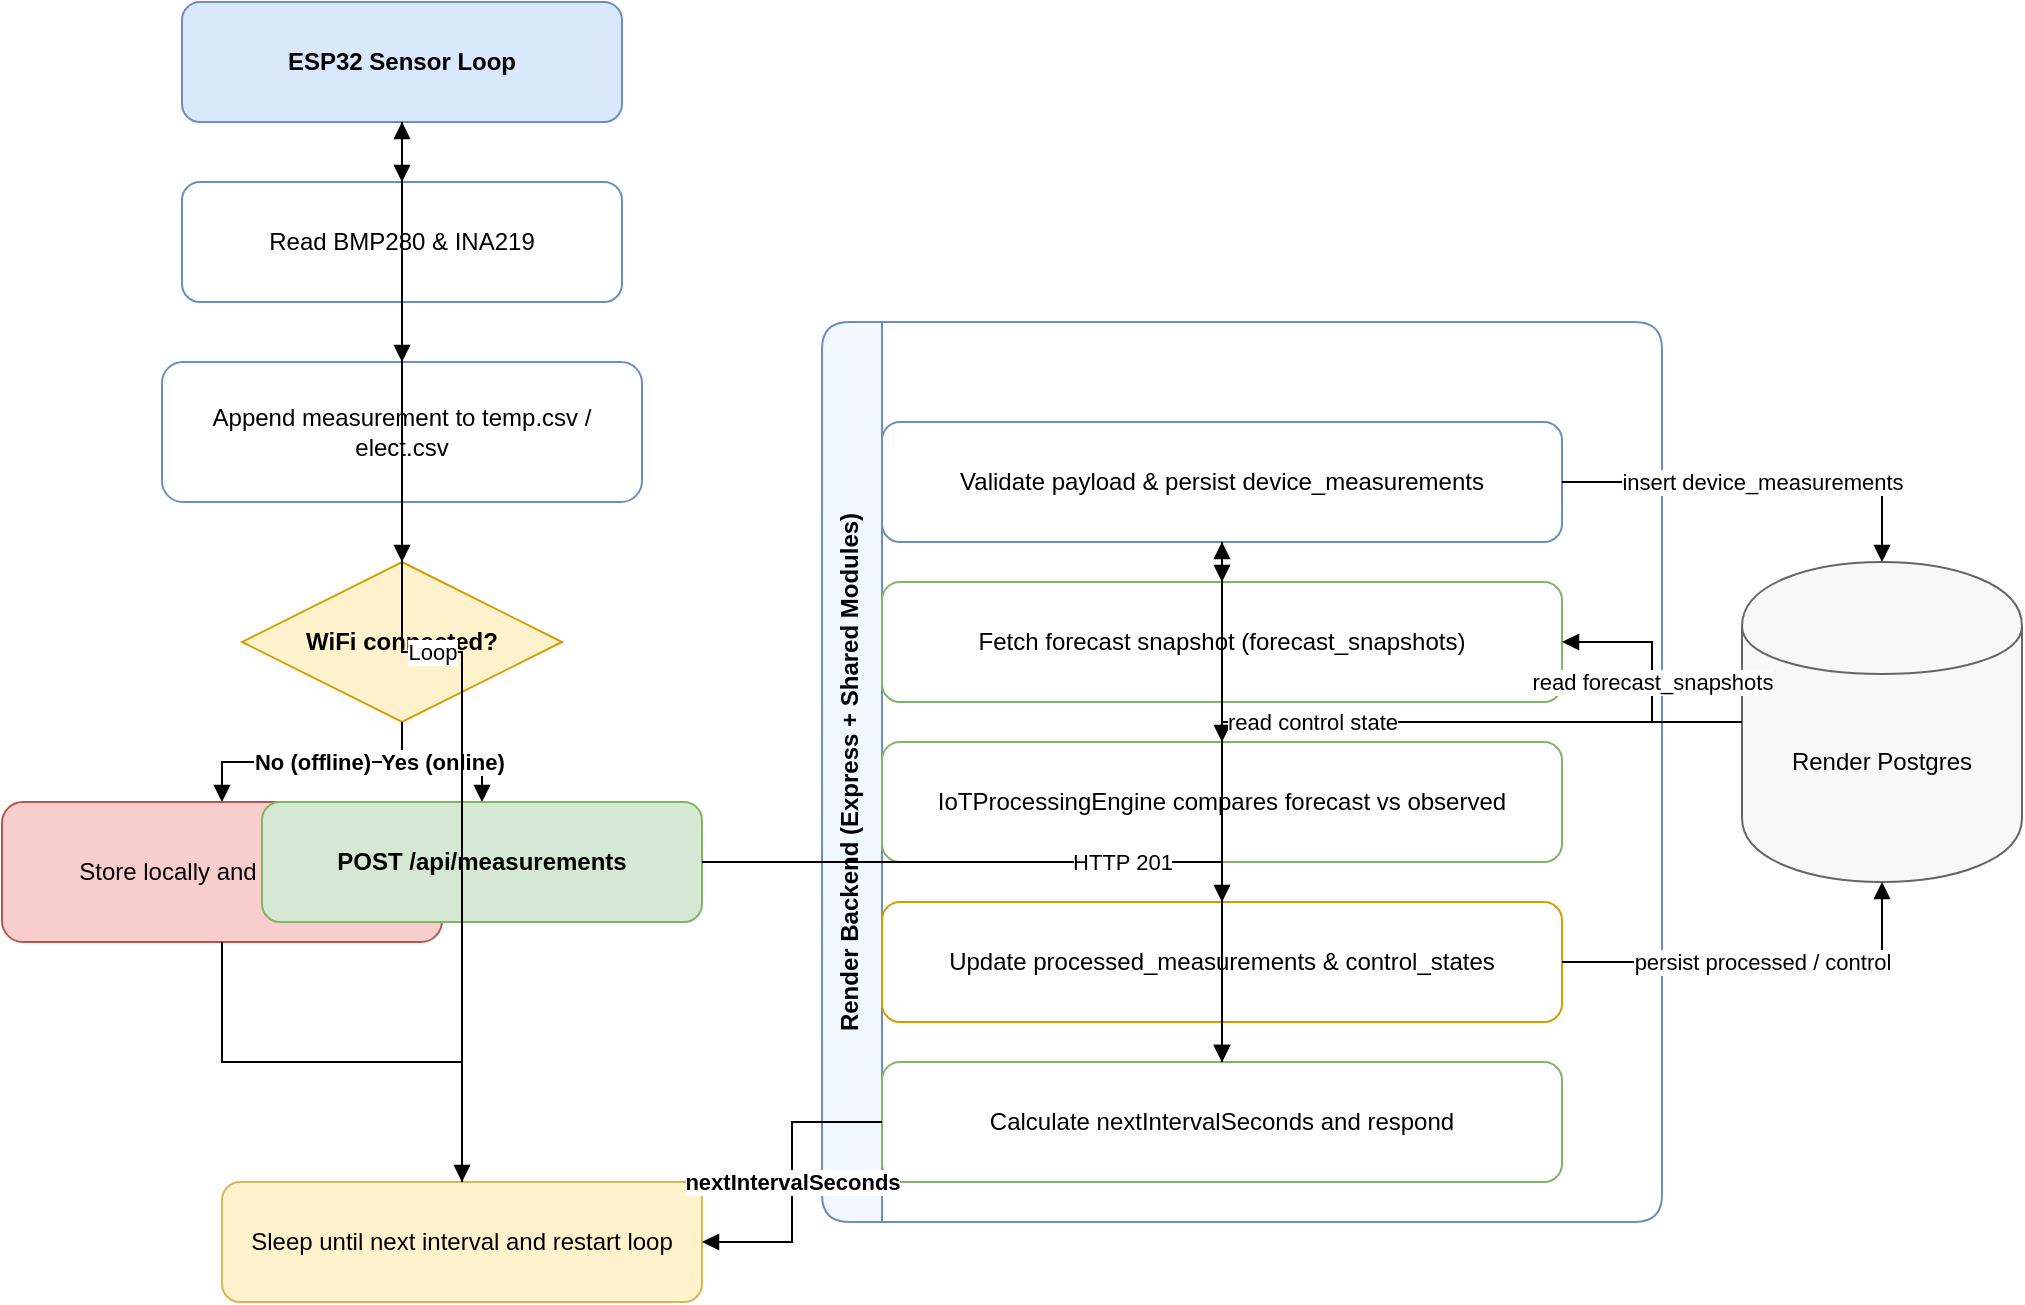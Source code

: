 <mxfile>
    <diagram id="operational-flow" name="Operational Flow" compressed="false">
        <mxGraphModel dx="735" dy="716" grid="1" gridSize="10" guides="1" tooltips="1" connect="1" arrows="1" fold="1" page="1" pageScale="1" pageWidth="1400" pageHeight="900" background="#FFFFFF" math="0" shadow="0">
            <root>
                <mxCell id="0"/>
                <mxCell id="1" parent="0"/>
                <mxCell id="2" value="ESP32 Sensor Loop" style="rounded=1;whiteSpace=wrap;html=1;fillColor=#dae8fc;strokeColor=#6c8ebf;fontStyle=1" parent="1" vertex="1">
                    <mxGeometry x="100" y="60" width="220" height="60" as="geometry"/>
                </mxCell>
                <mxCell id="3" value="Read BMP280 &amp; INA219" style="rounded=1;whiteSpace=wrap;html=1;strokeColor=#6c8ebf" parent="1" vertex="1">
                    <mxGeometry x="100" y="150" width="220" height="60" as="geometry"/>
                </mxCell>
                <mxCell id="4" value="Append measurement to temp.csv / elect.csv" style="rounded=1;whiteSpace=wrap;html=1;strokeColor=#6c8ebf" parent="1" vertex="1">
                    <mxGeometry x="90" y="240" width="240" height="70" as="geometry"/>
                </mxCell>
                <mxCell id="5" value="WiFi connected?" style="rhombus;whiteSpace=wrap;html=1;strokeColor=#d79b00;fillColor=#fff2cc;fontStyle=1" parent="1" vertex="1">
                    <mxGeometry x="130" y="340" width="160" height="80" as="geometry"/>
                </mxCell>
                <mxCell id="6" value="Store locally and retry later" style="rounded=1;whiteSpace=wrap;html=1;fillColor=#f8cecc;strokeColor=#b85450" parent="1" vertex="1">
                    <mxGeometry x="10" y="460" width="220" height="70" as="geometry"/>
                </mxCell>
                <mxCell id="8" value="POST /api/measurements" style="rounded=1;whiteSpace=wrap;html=1;fillColor=#d5e8d4;strokeColor=#82b366;fontStyle=1" parent="1" vertex="1">
                    <mxGeometry x="140" y="460" width="220" height="60" as="geometry"/>
                </mxCell>
                <mxCell id="9" value="Sleep until next interval and restart loop" style="rounded=1;whiteSpace=wrap;html=1;fillColor=#fff2cc;strokeColor=#d6b656" parent="1" vertex="1">
                    <mxGeometry x="120" y="650" width="240" height="60" as="geometry"/>
                </mxCell>
                <mxCell id="20" value="Render Backend (Express + Shared Modules)" style="swimlane;fontStyle=1;align=center;verticalAlign=top;horizontal=0;startSize=30;rounded=1;whiteSpace=wrap;html=1;fillColor=#f1f8ff;strokeColor=#6c8ebf" parent="1" vertex="1">
                    <mxGeometry x="420" y="220" width="420" height="450" as="geometry"/>
                </mxCell>
                <mxCell id="21" value="Validate payload &amp; persist device_measurements" style="rounded=1;whiteSpace=wrap;html=1;strokeColor=#6c8ebf" parent="20" vertex="1">
                    <mxGeometry x="30" y="50" width="340" height="60" as="geometry"/>
                </mxCell>
                <mxCell id="22" value="Fetch forecast snapshot (forecast_snapshots)" style="rounded=1;whiteSpace=wrap;html=1;strokeColor=#82b366" parent="20" vertex="1">
                    <mxGeometry x="30" y="130" width="340" height="60" as="geometry"/>
                </mxCell>
                <mxCell id="23" value="IoTProcessingEngine compares forecast vs observed" style="rounded=1;whiteSpace=wrap;html=1;strokeColor=#82b366" parent="20" vertex="1">
                    <mxGeometry x="30" y="210" width="340" height="60" as="geometry"/>
                </mxCell>
                <mxCell id="24" value="Update processed_measurements &amp; control_states" style="rounded=1;whiteSpace=wrap;html=1;strokeColor=#d79b00" parent="20" vertex="1">
                    <mxGeometry x="30" y="290" width="340" height="60" as="geometry"/>
                </mxCell>
                <mxCell id="25" value="Calculate nextIntervalSeconds and respond" style="rounded=1;whiteSpace=wrap;html=1;strokeColor=#82b366" parent="20" vertex="1">
                    <mxGeometry x="30" y="370" width="340" height="60" as="geometry"/>
                </mxCell>
                <mxCell id="37" style="edgeStyle=orthogonalEdgeStyle;rounded=0;orthogonalLoop=1;jettySize=auto;html=1;endArrow=block;startArrow=none" parent="20" source="21" target="22" edge="1">
                    <mxGeometry relative="1" as="geometry"/>
                </mxCell>
                <mxCell id="38" style="edgeStyle=orthogonalEdgeStyle;rounded=0;orthogonalLoop=1;jettySize=auto;html=1;endArrow=block;startArrow=none" parent="20" source="22" target="23" edge="1">
                    <mxGeometry relative="1" as="geometry"/>
                </mxCell>
                <mxCell id="39" style="edgeStyle=orthogonalEdgeStyle;rounded=0;orthogonalLoop=1;jettySize=auto;html=1;endArrow=block;startArrow=none" parent="20" source="23" target="24" edge="1">
                    <mxGeometry relative="1" as="geometry"/>
                </mxCell>
                <mxCell id="40" style="edgeStyle=orthogonalEdgeStyle;rounded=0;orthogonalLoop=1;jettySize=auto;html=1;endArrow=block;startArrow=none" parent="20" source="24" target="25" edge="1">
                    <mxGeometry relative="1" as="geometry"/>
                </mxCell>
                <mxCell id="26" value="Render Postgres" style="shape=cylinder;whiteSpace=wrap;html=1;boundedLbl=1;fillColor=#f8f8f8;strokeColor=#666666" parent="1" vertex="1">
                    <mxGeometry x="880" y="340" width="140" height="160" as="geometry"/>
                </mxCell>
                <mxCell id="30" style="edgeStyle=orthogonalEdgeStyle;rounded=0;orthogonalLoop=1;jettySize=auto;html=1;endArrow=block;startArrow=none" parent="1" source="2" target="3" edge="1">
                    <mxGeometry relative="1" as="geometry"/>
                </mxCell>
                <mxCell id="31" style="edgeStyle=orthogonalEdgeStyle;rounded=0;orthogonalLoop=1;jettySize=auto;html=1;endArrow=block;startArrow=none" parent="1" source="3" target="4" edge="1">
                    <mxGeometry relative="1" as="geometry"/>
                </mxCell>
                <mxCell id="32" style="edgeStyle=orthogonalEdgeStyle;rounded=0;orthogonalLoop=1;jettySize=auto;html=1;endArrow=block;startArrow=none" parent="1" source="4" target="5" edge="1">
                    <mxGeometry relative="1" as="geometry"/>
                </mxCell>
                <mxCell id="33" value="No (offline)" style="edgeStyle=orthogonalEdgeStyle;rounded=0;orthogonalLoop=1;jettySize=auto;html=1;endArrow=block;startArrow=none;fontStyle=1" parent="1" source="5" target="6" edge="1">
                    <mxGeometry relative="1" as="geometry"/>
                </mxCell>
                <mxCell id="34" value="Yes (online)" style="edgeStyle=orthogonalEdgeStyle;rounded=0;orthogonalLoop=1;jettySize=auto;html=1;endArrow=block;startArrow=none;fontStyle=1" parent="1" source="5" target="8" edge="1">
                    <mxGeometry relative="1" as="geometry"/>
                </mxCell>
                <mxCell id="35" style="edgeStyle=orthogonalEdgeStyle;rounded=0;orthogonalLoop=1;jettySize=auto;html=1;endArrow=block;startArrow=none" parent="1" source="6" target="9" edge="1">
                    <mxGeometry relative="1" as="geometry"/>
                </mxCell>
                <mxCell id="36" value="HTTP 201" style="edgeStyle=orthogonalEdgeStyle;rounded=0;orthogonalLoop=1;jettySize=auto;html=1;endArrow=block;startArrow=none" parent="1" source="8" target="21" edge="1">
                    <mxGeometry relative="1" as="geometry"/>
                </mxCell>
                <mxCell id="41" value="nextIntervalSeconds" style="edgeStyle=orthogonalEdgeStyle;rounded=0;orthogonalLoop=1;jettySize=auto;html=1;endArrow=block;startArrow=none;fontStyle=1" parent="1" source="25" target="9" edge="1">
                    <mxGeometry relative="1" as="geometry"/>
                </mxCell>
                <mxCell id="42" value="Loop" style="edgeStyle=orthogonalEdgeStyle;rounded=0;orthogonalLoop=1;jettySize=auto;html=1;endArrow=block;startArrow=none" parent="1" source="9" target="2" edge="1">
                    <mxGeometry relative="1" as="geometry">
                        <mxPoint x="120" y="110" as="targetPoint"/>
                    </mxGeometry>
                </mxCell>
                <mxCell id="43" value="insert device_measurements" style="edgeStyle=orthogonalEdgeStyle;rounded=0;orthogonalLoop=1;jettySize=auto;html=1;endArrow=block;startArrow=none;fontSize=11" parent="1" source="21" target="26" edge="1">
                    <mxGeometry relative="1" as="geometry"/>
                </mxCell>
                <mxCell id="44" value="persist processed / control" style="edgeStyle=orthogonalEdgeStyle;rounded=0;orthogonalLoop=1;jettySize=auto;html=1;endArrow=block;startArrow=none;fontSize=11" parent="1" source="24" target="26" edge="1">
                    <mxGeometry relative="1" as="geometry"/>
                </mxCell>
                <mxCell id="45" value="read forecast_snapshots" style="edgeStyle=orthogonalEdgeStyle;rounded=0;orthogonalLoop=1;jettySize=auto;html=1;endArrow=block;startArrow=none;fontSize=11" parent="1" source="26" target="22" edge="1">
                    <mxGeometry relative="1" as="geometry"/>
                </mxCell>
                <mxCell id="46" value="read control state" style="edgeStyle=orthogonalEdgeStyle;rounded=0;orthogonalLoop=1;jettySize=auto;html=1;endArrow=block;startArrow=none;fontSize=11" parent="1" source="26" target="25" edge="1">
                    <mxGeometry relative="1" as="geometry"/>
                </mxCell>
            </root>
        </mxGraphModel>
    </diagram>
    <diagram id="system-overview" name="System Overview" compressed="false">
        <mxGraphModel dx="673" dy="657" grid="1" gridSize="10" guides="1" tooltips="1" connect="1" arrows="1" fold="1" page="1" pageScale="1" pageWidth="1400" pageHeight="900" background="#FFFFFF" math="0" shadow="0">
            <root>
                <mxCell id="0"/>
                <mxCell id="1" parent="0"/>
                <mxCell id="2" value="Render Cloud" style="swimlane;fontStyle=1;align=center;verticalAlign=top;horizontal=0;startSize=32;rounded=1;whiteSpace=wrap;html=1;fillColor=#f1f8ff;strokeColor=#6c8ebf" parent="1" vertex="1">
                    <mxGeometry x="260" y="60" width="720" height="520" as="geometry"/>
                </mxCell>
                <mxCell id="3" value="Render Backend&#xa;(Express API)" style="rounded=1;whiteSpace=wrap;html=1;fillColor=#dae8fc;strokeColor=#6c8ebf;fontStyle=1" parent="2" vertex="1">
                    <mxGeometry x="40" y="60" width="220" height="120" as="geometry"/>
                </mxCell>
                <mxCell id="4" value="Render Frontend&#xa;(Static Dashboard)" style="rounded=1;whiteSpace=wrap;html=1;fillColor=#d5e8d4;strokeColor=#82b366;fontStyle=1" parent="2" vertex="1">
                    <mxGeometry x="420" y="60" width="220" height="120" as="geometry"/>
                </mxCell>
                <mxCell id="5" value="Render Postgres" style="shape=cylinder;whiteSpace=wrap;html=1;boundedLbl=1;fillColor=#f8f8f8;strokeColor=#666666;fontStyle=1" parent="2" vertex="1">
                    <mxGeometry x="80" y="230" width="180" height="140" as="geometry"/>
                </mxCell>
                <mxCell id="6" value="Cron Job: Forecast Snapshot&#xa;(fetch-forecast-snapshot.js)" style="rounded=1;whiteSpace=wrap;html=1;fillColor=#ffe6cc;strokeColor=#d79b00" parent="2" vertex="1">
                    <mxGeometry x="350" y="220" width="300" height="80" as="geometry"/>
                </mxCell>
                <mxCell id="7" value="Cron Job: Historical Weather&#xa;(fetch-historical-weather.js)" style="rounded=1;whiteSpace=wrap;html=1;fillColor=#ffe6cc;strokeColor=#d79b00" parent="2" vertex="1">
                    <mxGeometry x="350" y="320" width="300" height="80" as="geometry"/>
                </mxCell>
                <mxCell id="8" value="Shared Modules&#xa;(shared/*.js)" style="rounded=1;dashed=1;whiteSpace=wrap;html=1;strokeColor=#6c8ebf" parent="2" vertex="1">
                    <mxGeometry x="350" y="430" width="300" height="70" as="geometry"/>
                </mxCell>
                <mxCell id="22" value="REST /api/*" style="edgeStyle=orthogonalEdgeStyle;rounded=0;orthogonalLoop=1;jettySize=auto;html=1;endArrow=block;startArrow=none;fontStyle=1" parent="2" source="4" target="3" edge="1">
                    <mxGeometry relative="1" as="geometry"/>
                </mxCell>
                <mxCell id="23" value="Measurements / control states / weather cache" style="edgeStyle=orthogonalEdgeStyle;rounded=0;orthogonalLoop=1;jettySize=auto;html=1;endArrow=block;startArrow=none;fontSize=11" parent="2" source="3" target="5" edge="1">
                    <mxGeometry relative="1" as="geometry"/>
                </mxCell>
                <mxCell id="25" value="Save forecast_snapshots" style="edgeStyle=orthogonalEdgeStyle;rounded=0;orthogonalLoop=1;jettySize=auto;html=1;endArrow=block;startArrow=none" parent="2" source="6" target="5" edge="1">
                    <mxGeometry relative="1" as="geometry"/>
                </mxCell>
                <mxCell id="27" value="Upsert weather_history &amp; daily summary" style="edgeStyle=orthogonalEdgeStyle;rounded=0;orthogonalLoop=1;jettySize=auto;html=1;endArrow=block;startArrow=none;fontSize=11" parent="2" source="7" target="5" edge="1">
                    <mxGeometry relative="1" as="geometry"/>
                </mxCell>
                <mxCell id="28" value="shared analytics / persistence" style="edgeStyle=orthogonalEdgeStyle;rounded=0;orthogonalLoop=1;jettySize=auto;html=1;endArrow=block;startArrow=none;fontSize=11" parent="2" source="8" target="3" edge="1">
                    <mxGeometry relative="1" as="geometry"/>
                </mxCell>
                <mxCell id="29" value="shared modules" style="edgeStyle=orthogonalEdgeStyle;rounded=0;orthogonalLoop=1;jettySize=auto;html=1;endArrow=block;startArrow=none;fontSize=11" parent="2" source="8" target="6" edge="1">
                    <mxGeometry relative="1" as="geometry"/>
                </mxCell>
                <mxCell id="30" value="shared modules" style="edgeStyle=orthogonalEdgeStyle;rounded=0;orthogonalLoop=1;jettySize=auto;html=1;endArrow=block;startArrow=none;fontSize=11" parent="2" source="8" target="7" edge="1">
                    <mxGeometry relative="1" as="geometry"/>
                </mxCell>
                <mxCell id="33" value="Read forecast / control state" style="edgeStyle=orthogonalEdgeStyle;rounded=0;orthogonalLoop=1;jettySize=auto;html=1;endArrow=block;startArrow=none;fontSize=11" parent="2" source="5" target="3" edge="1">
                    <mxGeometry relative="1" as="geometry"/>
                </mxCell>
                <mxCell id="9" value="ESP32 Sensor Node" style="rounded=1;whiteSpace=wrap;html=1;fillColor=#fff2cc;strokeColor=#d6b656;fontStyle=1" parent="1" vertex="1">
                    <mxGeometry x="40" y="260" width="200" height="100" as="geometry"/>
                </mxCell>
                <mxCell id="10" value="User Browser" style="shape=ellipse;whiteSpace=wrap;html=1;fillColor=#e1d5e7;strokeColor=#9673a6;fontStyle=1" parent="1" vertex="1">
                    <mxGeometry x="540" width="160" height="80" as="geometry"/>
                </mxCell>
                <mxCell id="11" value="OpenWeatherMap API" style="rounded=1;whiteSpace=wrap;html=1;fillColor=#f8cecc;strokeColor=#b85450;fontStyle=1" parent="1" vertex="1">
                    <mxGeometry x="1020" y="240" width="220" height="100" as="geometry"/>
                </mxCell>
                <mxCell id="20" value="POST /api/measurements" style="edgeStyle=orthogonalEdgeStyle;rounded=0;orthogonalLoop=1;jettySize=auto;html=1;endArrow=block;startArrow=none;fontStyle=1" parent="1" source="9" target="3" edge="1">
                    <mxGeometry relative="1" as="geometry"/>
                </mxCell>
                <mxCell id="21" value="nextIntervalSeconds" style="edgeStyle=orthogonalEdgeStyle;rounded=0;orthogonalLoop=1;jettySize=auto;html=1;endArrow=block;startArrow=none" parent="1" source="3" target="9" edge="1">
                    <mxGeometry relative="1" as="geometry"/>
                </mxCell>
                <mxCell id="24" value="Fetch forecast (3h cadence)" style="edgeStyle=orthogonalEdgeStyle;rounded=0;orthogonalLoop=1;jettySize=auto;html=1;endArrow=block;startArrow=none" parent="1" source="6" target="11" edge="1">
                    <mxGeometry relative="1" as="geometry"/>
                </mxCell>
                <mxCell id="26" value="Fetch historical (timemachine)" style="edgeStyle=orthogonalEdgeStyle;rounded=0;orthogonalLoop=1;jettySize=auto;html=1;endArrow=block;startArrow=none" parent="1" source="7" target="11" edge="1">
                    <mxGeometry relative="1" as="geometry"/>
                </mxCell>
                <mxCell id="31" value="CORS forecast/current (via proxy)" style="edgeStyle=orthogonalEdgeStyle;rounded=0;orthogonalLoop=1;jettySize=auto;html=1;endArrow=block;startArrow=none;fontSize=11" parent="1" source="4" target="11" edge="1">
                    <mxGeometry relative="1" as="geometry"/>
                </mxCell>
                <mxCell id="32" value="Serve dashboard UI" style="edgeStyle=orthogonalEdgeStyle;rounded=0;orthogonalLoop=1;jettySize=auto;html=1;endArrow=block;startArrow=none" parent="1" source="4" target="10" edge="1">
                    <mxGeometry relative="1" as="geometry"/>
                </mxCell>
            </root>
        </mxGraphModel>
    </diagram>
    <diagram id="backend-architecture" name="Backend Architecture" compressed="false">
        <mxGraphModel dx="404" dy="394" grid="1" gridSize="10" guides="1" tooltips="1" connect="1" arrows="1" fold="1" page="1" pageScale="1" pageWidth="1400" pageHeight="900" background="#FFFFFF" math="0" shadow="0">
            <root>
                <mxCell id="0"/>
                <mxCell id="1" parent="0"/>
                <mxCell id="2" value="Render Backend (server.js)" style="swimlane;fontStyle=1;align=center;verticalAlign=top;horizontal=0;startSize=32;rounded=1;whiteSpace=wrap;html=1;fillColor=#f1f8ff;strokeColor=#6c8ebf" parent="1" vertex="1">
                    <mxGeometry x="160" y="40" width="760" height="700" as="geometry"/>
                </mxCell>
                <mxCell id="3" value="&lt;b&gt;Express Routes&lt;/b&gt;&lt;br/&gt;/api/measurements&lt;br/&gt;/api/processed-measurements&lt;br/&gt;/api/historical&lt;br/&gt;/api/forecast/*&lt;br/&gt;/api/raw-measurements&lt;br/&gt;/api/export/*" style="rounded=1;whiteSpace=wrap;html=1;strokeColor=#6c8ebf;fillColor=#dae8fc" parent="2" vertex="1">
                    <mxGeometry x="40" y="60" width="320" height="150" as="geometry"/>
                </mxCell>
                <mxCell id="4" value="&lt;b&gt;Measurement Intake&lt;/b&gt;&lt;br/&gt;Validates payload&lt;br/&gt;Stores device_measurements&lt;br/&gt;Calls processMeasurementWithRating()" style="rounded=1;whiteSpace=wrap;html=1;strokeColor=#6c8ebf" parent="2" vertex="1">
                    <mxGeometry x="40" y="230" width="320" height="120" as="geometry"/>
                </mxCell>
                <mxCell id="11" value="&lt;b&gt;Interval Mapper&lt;/b&gt;&lt;br/&gt;RATE_INTERVAL_MAP&lt;br/&gt;HIGH=60s, MEDIUM=300s, LOW=900s" style="rounded=1;whiteSpace=wrap;html=1;strokeColor=#d79b00" parent="2" vertex="1">
                    <mxGeometry x="40" y="370" width="320" height="100" as="geometry"/>
                </mxCell>
                <mxCell id="9" value="&lt;b&gt;Export Service&lt;/b&gt;&lt;br/&gt;shared/export-service.js&lt;br/&gt;CSV (device, processed, control, weather)" style="rounded=1;whiteSpace=wrap;html=1;strokeColor=#82b366" parent="2" vertex="1">
                    <mxGeometry x="40" y="500" width="320" height="100" as="geometry"/>
                </mxCell>
                <mxCell id="10" value="&lt;b&gt;Historical Weather&lt;/b&gt;&lt;br/&gt;shared/historical-weather.js&lt;br/&gt;OneCall timemachine client&lt;br/&gt;Daily stats + persistence" style="rounded=1;whiteSpace=wrap;html=1;strokeColor=#6c8ebf" parent="2" vertex="1">
                    <mxGeometry x="400" y="60" width="320" height="130" as="geometry"/>
                </mxCell>
                <mxCell id="5" value="&lt;b&gt;Measurement Processor&lt;/b&gt;&lt;br/&gt;shared/measurement-processor.js&lt;br/&gt;Coordinates weather lookup, analytics, persistence" style="rounded=1;whiteSpace=wrap;html=1;strokeColor=#6c8ebf" parent="2" vertex="1">
                    <mxGeometry x="400" y="210" width="320" height="110" as="geometry"/>
                </mxCell>
                <mxCell id="6" value="&lt;b&gt;Analytics Engine&lt;/b&gt;&lt;br/&gt;shared/analytics-service.js&lt;br/&gt;IoTProcessingEngine &amp; RateController&lt;br/&gt;EWMA, sigma, hysteresis" style="rounded=1;whiteSpace=wrap;html=1;strokeColor=#82b366" parent="2" vertex="1">
                    <mxGeometry x="400" y="330" width="320" height="110" as="geometry"/>
                </mxCell>
                <mxCell id="7" value="&lt;b&gt;Weather Service&lt;/b&gt;&lt;br/&gt;shared/weather-service.js&lt;br/&gt;Reads forecast_snapshots&lt;br/&gt;Interpolation by timestamp&lt;br/&gt;Freshness logging" style="rounded=1;whiteSpace=wrap;html=1;strokeColor=#82b366" parent="2" vertex="1">
                    <mxGeometry x="400" y="450" width="320" height="110" as="geometry"/>
                </mxCell>
                <mxCell id="8" value="&lt;b&gt;Persistence Layer&lt;/b&gt;&lt;br/&gt;shared/persistence.js + db.js&lt;br/&gt;SQL helpers for all tables&lt;br/&gt;initSchema ensures schema" style="rounded=1;whiteSpace=wrap;html=1;strokeColor=#6c8ebf" parent="2" vertex="1">
                    <mxGeometry x="400" y="570" width="320" height="110" as="geometry"/>
                </mxCell>
                <mxCell id="21" value="Route dispatch" style="edgeStyle=orthogonalEdgeStyle;rounded=0;orthogonalLoop=1;jettySize=auto;html=1;endArrow=block;startArrow=none;fontSize=11" parent="2" source="3" target="4" edge="1">
                    <mxGeometry relative="1" as="geometry"/>
                </mxCell>
                <mxCell id="22" value="processMeasurementWithRating" style="edgeStyle=orthogonalEdgeStyle;rounded=0;orthogonalLoop=1;jettySize=auto;html=1;endArrow=block;startArrow=none;fontSize=11" parent="2" source="4" target="5" edge="1">
                    <mxGeometry relative="1" as="geometry"/>
                </mxCell>
                <mxCell id="23" value="IoTProcessingEngine decision" style="edgeStyle=orthogonalEdgeStyle;rounded=0;orthogonalLoop=1;jettySize=auto;html=1;endArrow=block;startArrow=none;fontSize=11" parent="2" source="5" target="6" edge="1">
                    <mxGeometry relative="1" as="geometry"/>
                </mxCell>
                <mxCell id="24" value="Target rate" style="edgeStyle=orthogonalEdgeStyle;rounded=0;orthogonalLoop=1;jettySize=auto;html=1;endArrow=block;startArrow=none;fontSize=11" parent="2" source="6" target="11" edge="1">
                    <mxGeometry relative="1" as="geometry"/>
                </mxCell>
                <mxCell id="25" value="Interval response" style="edgeStyle=orthogonalEdgeStyle;rounded=0;orthogonalLoop=1;jettySize=auto;html=1;endArrow=block;startArrow=none;fontSize=11" parent="2" source="11" target="4" edge="1">
                    <mxGeometry relative="1" as="geometry"/>
                </mxCell>
                <mxCell id="26" value="Forecast lookup" style="edgeStyle=orthogonalEdgeStyle;rounded=0;orthogonalLoop=1;jettySize=auto;html=1;endArrow=block;startArrow=none;fontSize=11" parent="2" source="7" target="5" edge="1">
                    <mxGeometry relative="1" as="geometry"/>
                </mxCell>
                <mxCell id="27" value="Persist processed_measurements / control_states" style="edgeStyle=orthogonalEdgeStyle;rounded=0;orthogonalLoop=1;jettySize=auto;html=1;endArrow=block;startArrow=none;fontSize=11" parent="2" source="6" target="8" edge="1">
                    <mxGeometry relative="1" as="geometry"/>
                </mxCell>
                <mxCell id="28" value="Read forecast_snapshots" style="edgeStyle=orthogonalEdgeStyle;rounded=0;orthogonalLoop=1;jettySize=auto;html=1;endArrow=block;startArrow=none;fontSize=11" parent="2" source="7" target="8" edge="1">
                    <mxGeometry relative="1" as="geometry"/>
                </mxCell>
                <mxCell id="29" value="/api/historical" style="edgeStyle=orthogonalEdgeStyle;rounded=0;orthogonalLoop=1;jettySize=auto;html=1;endArrow=block;startArrow=none;fontSize=11" parent="2" source="3" target="10" edge="1">
                    <mxGeometry relative="1" as="geometry"/>
                </mxCell>
                <mxCell id="30" value="Persist weather_history / summary" style="edgeStyle=orthogonalEdgeStyle;rounded=0;orthogonalLoop=1;jettySize=auto;html=1;endArrow=block;startArrow=none;fontSize=11" parent="2" source="10" target="8" edge="1">
                    <mxGeometry relative="1" as="geometry"/>
                </mxCell>
                <mxCell id="31" value="/api/export/*" style="edgeStyle=orthogonalEdgeStyle;rounded=0;orthogonalLoop=1;jettySize=auto;html=1;endArrow=block;startArrow=none;fontSize=11" parent="2" source="3" target="9" edge="1">
                    <mxGeometry relative="1" as="geometry"/>
                </mxCell>
                <mxCell id="32" value="CSV queries" style="edgeStyle=orthogonalEdgeStyle;rounded=0;orthogonalLoop=1;jettySize=auto;html=1;endArrow=block;startArrow=none;fontSize=11" parent="2" source="9" target="8" edge="1">
                    <mxGeometry relative="1" as="geometry"/>
                </mxCell>
                <mxCell id="12" value="Render Postgres" style="shape=cylinder;whiteSpace=wrap;html=1;boundedLbl=1;fillColor=#f8f8f8;strokeColor=#666666;fontStyle=1" parent="1" vertex="1">
                    <mxGeometry x="970" y="280" width="180" height="160" as="geometry"/>
                </mxCell>
                <mxCell id="13" value="OpenWeatherMap API" style="rounded=1;whiteSpace=wrap;html=1;fillColor=#f8cecc;strokeColor=#b85450;fontStyle=1" parent="1" vertex="1">
                    <mxGeometry x="970" y="120" width="220" height="110" as="geometry"/>
                </mxCell>
                <mxCell id="14" value="Render Cron Jobs&lt;br/&gt;Forecast snapshot + historical fetch" style="rounded=1;whiteSpace=wrap;html=1;fillColor=#ffe6cc;strokeColor=#d79b00" parent="1" vertex="1">
                    <mxGeometry x="970" y="480" width="220" height="120" as="geometry"/>
                </mxCell>
                <mxCell id="15" value="ESP32 Device" style="rounded=1;whiteSpace=wrap;html=1;fillColor=#fff2cc;strokeColor=#d6b656;fontStyle=1" parent="1" vertex="1">
                    <mxGeometry x="40" y="260" width="140" height="100" as="geometry"/>
                </mxCell>
                <mxCell id="20" value="/api/measurements" style="edgeStyle=orthogonalEdgeStyle;rounded=0;orthogonalLoop=1;jettySize=auto;html=1;endArrow=block;startArrow=none;fontStyle=1" parent="1" source="15" target="3" edge="1">
                    <mxGeometry relative="1" as="geometry"/>
                </mxCell>
                <mxCell id="33" value="SQL read/write" style="edgeStyle=orthogonalEdgeStyle;rounded=0;orthogonalLoop=1;jettySize=auto;html=1;endArrow=block;startArrow=none;fontStyle=1" parent="1" source="8" target="12" edge="1">
                    <mxGeometry relative="1" as="geometry"/>
                </mxCell>
                <mxCell id="34" value="Forecast snapshots / control states" style="edgeStyle=orthogonalEdgeStyle;rounded=0;orthogonalLoop=1;jettySize=auto;html=1;endArrow=block;startArrow=none;fontSize=11" parent="1" source="12" target="7" edge="1">
                    <mxGeometry relative="1" as="geometry"/>
                </mxCell>
                <mxCell id="35" value="Interval lookup" style="edgeStyle=orthogonalEdgeStyle;rounded=0;orthogonalLoop=1;jettySize=auto;html=1;endArrow=block;startArrow=none;fontSize=11" parent="1" source="12" target="11" edge="1">
                    <mxGeometry relative="1" as="geometry"/>
                </mxCell>
                <mxCell id="36" value="HTTP fetch" style="edgeStyle=orthogonalEdgeStyle;rounded=0;orthogonalLoop=1;jettySize=auto;html=1;endArrow=block;startArrow=none" parent="1" source="14" target="13" edge="1">
                    <mxGeometry relative="1" as="geometry"/>
                </mxCell>
                <mxCell id="37" value="Persist snapshots &amp; weather" style="edgeStyle=orthogonalEdgeStyle;rounded=0;orthogonalLoop=1;jettySize=auto;html=1;endArrow=block;startArrow=none;fontSize=11" parent="1" source="14" target="12" edge="1">
                    <mxGeometry relative="1" as="geometry"/>
                </mxCell>
                <mxCell id="38" value="nextIntervalSeconds" style="edgeStyle=orthogonalEdgeStyle;rounded=0;orthogonalLoop=1;jettySize=auto;html=1;endArrow=block;startArrow=none" parent="1" source="4" target="15" edge="1">
                    <mxGeometry relative="1" as="geometry"/>
                </mxCell>
            </root>
        </mxGraphModel>
    </diagram>
    <diagram id="frontend-architecture" name="Frontend Architecture" compressed="false">
        <mxGraphModel dx="404" dy="394" grid="1" gridSize="10" guides="1" tooltips="1" connect="1" arrows="1" fold="1" page="1" pageScale="1" pageWidth="1400" pageHeight="900" background="#FFFFFF" math="0" shadow="0">
            <root>
                <mxCell id="0"/>
                <mxCell id="1" parent="0"/>
                <mxCell id="2" value="Backend API (Render Express)" style="rounded=1;whiteSpace=wrap;html=1;fillColor=#dae8fc;strokeColor=#6c8ebf;fontStyle=1" parent="1" vertex="1">
                    <mxGeometry x="40" y="230" width="200" height="110" as="geometry"/>
                </mxCell>
                <mxCell id="3" value="backend-service.js&lt;br/&gt;Builds REST URLs / retries&lt;br/&gt;recent measurements, control state" style="rounded=1;whiteSpace=wrap;html=1;strokeColor=#6c8ebf" parent="1" vertex="1">
                    <mxGeometry x="280" y="210" width="240" height="130" as="geometry"/>
                </mxCell>
                <mxCell id="4" value="dashboard.js&lt;br/&gt;Initialises UI + charts&lt;br/&gt;Wires events / state updates" style="rounded=1;whiteSpace=wrap;html=1;fillColor=#d5e8d4;strokeColor=#82b366;fontStyle=1" parent="1" vertex="1">
                    <mxGeometry x="560" y="210" width="250" height="130" as="geometry"/>
                </mxCell>
                <mxCell id="5" value="realtime-processor.js&lt;br/&gt;Polls raw measurements&lt;br/&gt;Runs IoTProcessingEngine&lt;br/&gt;Saves processed batches" style="rounded=1;whiteSpace=wrap;html=1;strokeColor=#6c8ebf" parent="1" vertex="1">
                    <mxGeometry x="280" y="370" width="260" height="130" as="geometry"/>
                </mxCell>
                <mxCell id="6" value="weather-service.js&lt;br/&gt;Direct OpenWeather (proxy)&lt;br/&gt;/api/historical via backend&lt;br/&gt;30min cache" style="rounded=1;whiteSpace=wrap;html=1;strokeColor=#82b366" parent="1" vertex="1">
                    <mxGeometry x="560" y="80" width="250" height="120" as="geometry"/>
                </mxCell>
                <mxCell id="7" value="analytics-engine.js&lt;br/&gt;RateLevel enum / IoTProcessingEngine duplicate&lt;br/&gt;Shared with realtime processor" style="rounded=1;whiteSpace=wrap;html=1;strokeColor=#82b366" parent="1" vertex="1">
                    <mxGeometry x="840" y="220" width="260" height="130" as="geometry"/>
                </mxCell>
                <mxCell id="8" value="export-manager.js&lt;br/&gt;Generate CSV from dashboard state" style="rounded=1;whiteSpace=wrap;html=1;strokeColor=#82b366" parent="1" vertex="1">
                    <mxGeometry x="560" y="380" width="250" height="110" as="geometry"/>
                </mxCell>
                <mxCell id="9" value="app-config.js&lt;br/&gt;API base URL&lt;br/&gt;Weather lat/lon&lt;br/&gt;Control thresholds" style="rounded=1;whiteSpace=wrap;html=1;strokeColor=#d79b00" parent="1" vertex="1">
                    <mxGeometry x="560" y="520" width="250" height="110" as="geometry"/>
                </mxCell>
                <mxCell id="10" value="UI Libraries&lt;br/&gt;Tailwind CDN + Chart.js + chartjs-plugin-zoom" style="rounded=1;whiteSpace=wrap;html=1;strokeColor=#9673a6;fillColor=#e1d5e7" parent="1" vertex="1">
                    <mxGeometry x="560" width="250" height="80" as="geometry"/>
                </mxCell>
                <mxCell id="11" value="OpenWeatherMap API" style="rounded=1;whiteSpace=wrap;html=1;fillColor=#f8cecc;strokeColor=#b85450;fontStyle=1" parent="1" vertex="1">
                    <mxGeometry x="840" y="60" width="260" height="110" as="geometry"/>
                </mxCell>
                <mxCell id="20" value="REST /api/* requests" style="edgeStyle=orthogonalEdgeStyle;rounded=0;orthogonalLoop=1;jettySize=auto;html=1;endArrow=block;startArrow=none;fontStyle=1" parent="1" source="3" target="2" edge="1">
                    <mxGeometry relative="1" as="geometry"/>
                </mxCell>
                <mxCell id="21" value="Promise data (measurements, control states)" style="edgeStyle=orthogonalEdgeStyle;rounded=0;orthogonalLoop=1;jettySize=auto;html=1;endArrow=block;startArrow=none;fontSize=11" parent="1" source="3" target="4" edge="1">
                    <mxGeometry relative="1" as="geometry"/>
                </mxCell>
                <mxCell id="22" value="Fetch weather &amp; historical" style="edgeStyle=orthogonalEdgeStyle;rounded=0;orthogonalLoop=1;jettySize=auto;html=1;endArrow=block;startArrow=none;fontSize=11" parent="1" source="6" target="4" edge="1">
                    <mxGeometry relative="1" as="geometry"/>
                </mxCell>
                <mxCell id="23" value="CORS forecast/current" style="edgeStyle=orthogonalEdgeStyle;rounded=0;orthogonalLoop=1;jettySize=auto;html=1;endArrow=block;startArrow=none;fontSize=11" parent="1" source="6" target="11" edge="1">
                    <mxGeometry relative="1" as="geometry"/>
                </mxCell>
                <mxCell id="24" value="/api/historical" style="edgeStyle=orthogonalEdgeStyle;rounded=0;orthogonalLoop=1;jettySize=auto;html=1;endArrow=block;startArrow=none;fontSize=11" parent="1" source="6" target="2" edge="1">
                    <mxGeometry relative="1" as="geometry"/>
                </mxCell>
                <mxCell id="25" value="Poll raw measurements / POST processed" style="edgeStyle=orthogonalEdgeStyle;rounded=0;orthogonalLoop=1;jettySize=auto;html=1;endArrow=block;startArrow=none;fontSize=11" parent="1" source="5" target="3" edge="1">
                    <mxGeometry relative="1" as="geometry"/>
                </mxCell>
                <mxCell id="26" value="Realtime updates (UI patches)" style="edgeStyle=orthogonalEdgeStyle;rounded=0;orthogonalLoop=1;jettySize=auto;html=1;endArrow=block;startArrow=none;fontSize=11" parent="1" source="5" target="4" edge="1">
                    <mxGeometry relative="1" as="geometry"/>
                </mxCell>
                <mxCell id="27" value="IoTProcessingEngine / RateLevel" style="edgeStyle=orthogonalEdgeStyle;rounded=0;orthogonalLoop=1;jettySize=auto;html=1;endArrow=block;startArrow=none;fontSize=11" parent="1" source="5" target="7" edge="1">
                    <mxGeometry relative="1" as="geometry"/>
                </mxCell>
                <mxCell id="28" value="RateLevel enums / analytics helpers" style="edgeStyle=orthogonalEdgeStyle;rounded=0;orthogonalLoop=1;jettySize=auto;html=1;endArrow=block;startArrow=none;fontSize=11" parent="1" source="4" target="7" edge="1">
                    <mxGeometry relative="1" as="geometry"/>
                </mxCell>
                <mxCell id="29" value="CSV export trigger" style="edgeStyle=orthogonalEdgeStyle;rounded=0;orthogonalLoop=1;jettySize=auto;html=1;endArrow=block;startArrow=none;fontSize=11" parent="1" source="8" target="4" edge="1">
                    <mxGeometry relative="1" as="geometry"/>
                </mxCell>
                <mxCell id="30" value="Shared config" style="edgeStyle=orthogonalEdgeStyle;rounded=0;orthogonalLoop=1;jettySize=auto;html=1;endArrow=block;startArrow=none;fontSize=11" parent="1" source="9" target="4" edge="1">
                    <mxGeometry relative="1" as="geometry"/>
                </mxCell>
                <mxCell id="31" value="Shared config" style="edgeStyle=orthogonalEdgeStyle;rounded=0;orthogonalLoop=1;jettySize=auto;html=1;endArrow=block;startArrow=none;fontSize=11" parent="1" source="9" target="3" edge="1">
                    <mxGeometry relative="1" as="geometry"/>
                </mxCell>
                <mxCell id="32" value="Shared config" style="edgeStyle=orthogonalEdgeStyle;rounded=0;orthogonalLoop=1;jettySize=auto;html=1;endArrow=block;startArrow=none;fontSize=11" parent="1" source="9" target="5" edge="1">
                    <mxGeometry relative="1" as="geometry"/>
                </mxCell>
                <mxCell id="33" value="Shared config" style="edgeStyle=orthogonalEdgeStyle;rounded=0;orthogonalLoop=1;jettySize=auto;html=1;endArrow=block;startArrow=none;fontSize=11" parent="1" source="9" target="6" edge="1">
                    <mxGeometry relative="1" as="geometry"/>
                </mxCell>
                <mxCell id="34" value="Style / chart components" style="edgeStyle=orthogonalEdgeStyle;rounded=0;orthogonalLoop=1;jettySize=auto;html=1;endArrow=block;startArrow=none;fontSize=11" parent="1" source="10" target="4" edge="1">
                    <mxGeometry relative="1" as="geometry"/>
                </mxCell>
            </root>
        </mxGraphModel>
    </diagram>
    <diagram id="database-schema" name="Database Schema" compressed="false">
        <mxGraphModel dx="404" dy="394" grid="1" gridSize="10" guides="1" tooltips="1" connect="1" arrows="1" fold="1" page="1" pageScale="1" pageWidth="1400" pageHeight="900" background="#FFFFFF" math="0" shadow="0">
            <root>
                <mxCell id="0"/>
                <mxCell id="1" parent="0"/>
                <mxCell id="2" value="&lt;b&gt;device_measurements&lt;/b&gt;&lt;br/&gt;- id SERIAL PK&lt;br/&gt;- device_id TEXT&lt;br/&gt;- temperature NUMERIC&lt;br/&gt;- humidity NUMERIC&lt;br/&gt;- recorded_at TIMESTAMPTZ&lt;br/&gt;- payload JSONB&lt;br/&gt;- created_at TIMESTAMPTZ" style="rounded=1;whiteSpace=wrap;html=1;strokeColor=#6c8ebf;fillColor=#dae8fc" parent="1" vertex="1">
                    <mxGeometry x="40" y="60" width="260" height="200" as="geometry"/>
                </mxCell>
                <mxCell id="3" value="&lt;b&gt;processed_measurements&lt;/b&gt;&lt;br/&gt;- id SERIAL PK&lt;br/&gt;- node_id TEXT&lt;br/&gt;- observed_c NUMERIC&lt;br/&gt;- forecast_c NUMERIC&lt;br/&gt;- abs_error NUMERIC&lt;br/&gt;- battery_v NUMERIC&lt;br/&gt;- s_err NUMERIC&lt;br/&gt;- target_rate TEXT&lt;br/&gt;- recorded_at TIMESTAMPTZ&lt;br/&gt;- created_at TIMESTAMPTZ" style="rounded=1;whiteSpace=wrap;html=1;strokeColor=#82b366;fillColor=#d5e8d4" parent="1" vertex="1">
                    <mxGeometry x="340" y="60" width="280" height="220" as="geometry"/>
                </mxCell>
                <mxCell id="4" value="&lt;b&gt;control_states&lt;/b&gt;&lt;br/&gt;- node_id TEXT PK&lt;br/&gt;- target_rate TEXT&lt;br/&gt;- previous_rate TEXT&lt;br/&gt;- m_ewma NUMERIC&lt;br/&gt;- sigma_day NUMERIC&lt;br/&gt;- samples JSONB&lt;br/&gt;- s_err NUMERIC&lt;br/&gt;- last_observed_c NUMERIC&lt;br/&gt;- last_forecast_c NUMERIC&lt;br/&gt;- last_updated_at TIMESTAMPTZ&lt;br/&gt;- reason TEXT&lt;br/&gt;- mode TEXT&lt;br/&gt;- updated_at TIMESTAMPTZ" style="rounded=1;whiteSpace=wrap;html=1;strokeColor=#d79b00;fillColor=#fff2cc" parent="1" vertex="1">
                    <mxGeometry x="660" y="60" width="300" height="240" as="geometry"/>
                </mxCell>
                <mxCell id="5" value="&lt;b&gt;score_logs&lt;/b&gt;&lt;br/&gt;- id SERIAL PK&lt;br/&gt;- node_id TEXT&lt;br/&gt;- m_ewma NUMERIC&lt;br/&gt;- sigma_day NUMERIC&lt;br/&gt;- s_err NUMERIC&lt;br/&gt;- target_rate TEXT&lt;br/&gt;- created_at TIMESTAMPTZ" style="rounded=1;whiteSpace=wrap;html=1;strokeColor=#82b366" parent="1" vertex="1">
                    <mxGeometry x="660" y="320" width="300" height="160" as="geometry"/>
                </mxCell>
                <mxCell id="6" value="&lt;b&gt;raw_measurements&lt;/b&gt;&lt;br/&gt;- id SERIAL PK&lt;br/&gt;- device_id TEXT&lt;br/&gt;- payload JSONB&lt;br/&gt;- received_at TIMESTAMPTZ" style="rounded=1;whiteSpace=wrap;html=1;strokeColor=#6c8ebf" parent="1" vertex="1">
                    <mxGeometry x="40" y="320" width="260" height="150" as="geometry"/>
                </mxCell>
                <mxCell id="7" value="&lt;b&gt;forecast_snapshots&lt;/b&gt;&lt;br/&gt;- id SERIAL PK&lt;br/&gt;- snapshot JSONB&lt;br/&gt;- fetched_at TIMESTAMPTZ" style="rounded=1;whiteSpace=wrap;html=1;strokeColor=#b85450;fillColor=#f8cecc" parent="1" vertex="1">
                    <mxGeometry x="340" y="320" width="280" height="140" as="geometry"/>
                </mxCell>
                <mxCell id="8" value="&lt;b&gt;weather_history&lt;/b&gt;&lt;br/&gt;- date DATE PK (part)&lt;br/&gt;- hour SMALLINT PK (part)&lt;br/&gt;- payload JSONB&lt;br/&gt;- created_at TIMESTAMPTZ" style="rounded=1;whiteSpace=wrap;html=1;strokeColor=#6c8ebf" parent="1" vertex="1">
                    <mxGeometry x="340" y="500" width="280" height="160" as="geometry"/>
                </mxCell>
                <mxCell id="9" value="&lt;b&gt;weather_daily_summary&lt;/b&gt;&lt;br/&gt;- date DATE PK&lt;br/&gt;- summary JSONB&lt;br/&gt;- generated_at TIMESTAMPTZ" style="rounded=1;whiteSpace=wrap;html=1;strokeColor=#6c8ebf" parent="1" vertex="1">
                    <mxGeometry x="660" y="520" width="300" height="140" as="geometry"/>
                </mxCell>
                <mxCell id="20" value="device_id ≈ node_id (logical)" style="edgeStyle=orthogonalEdgeStyle;rounded=0;orthogonalLoop=1;jettySize=auto;html=1;endArrow=block;startArrow=none;fontSize=11" parent="1" source="2" target="3" edge="1">
                    <mxGeometry relative="1" as="geometry"/>
                </mxCell>
                <mxCell id="21" value="node_id" style="edgeStyle=orthogonalEdgeStyle;rounded=0;orthogonalLoop=1;jettySize=auto;html=1;endArrow=block;startArrow=none;fontStyle=1" parent="1" source="3" target="4" edge="1">
                    <mxGeometry relative="1" as="geometry"/>
                </mxCell>
                <mxCell id="22" value="node_id history" style="edgeStyle=orthogonalEdgeStyle;rounded=0;orthogonalLoop=1;jettySize=auto;html=1;endArrow=block;startArrow=none;fontSize=11" parent="1" source="5" target="4" edge="1">
                    <mxGeometry relative="1" as="geometry"/>
                </mxCell>
                <mxCell id="23" value="processed from raw queue" style="edgeStyle=orthogonalEdgeStyle;rounded=0;orthogonalLoop=1;jettySize=auto;html=1;endArrow=block;startArrow=none;fontSize=11" parent="1" source="6" target="3" edge="1">
                    <mxGeometry relative="1" as="geometry"/>
                </mxCell>
                <mxCell id="24" value="forecast for measurement timestamp" style="edgeStyle=orthogonalEdgeStyle;rounded=0;orthogonalLoop=1;jettySize=auto;html=1;endArrow=block;startArrow=none;fontSize=11" parent="1" source="7" target="3" edge="1">
                    <mxGeometry relative="1" as="geometry"/>
                </mxCell>
                <mxCell id="25" value="informs control state" style="edgeStyle=orthogonalEdgeStyle;rounded=0;orthogonalLoop=1;jettySize=auto;html=1;endArrow=block;startArrow=none;fontSize=11" parent="1" source="7" target="4" edge="1">
                    <mxGeometry relative="1" as="geometry"/>
                </mxCell>
                <mxCell id="26" value="daily summary" style="edgeStyle=orthogonalEdgeStyle;rounded=0;orthogonalLoop=1;jettySize=auto;html=1;endArrow=block;startArrow=none;fontSize=11" parent="1" source="8" target="9" edge="1">
                    <mxGeometry relative="1" as="geometry"/>
                </mxCell>
            </root>
        </mxGraphModel>
    </diagram>
</mxfile>